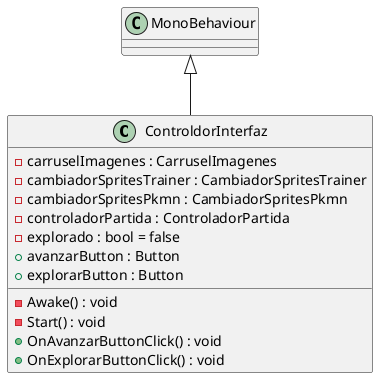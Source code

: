 @startuml
class ControldorInterfaz {
    - carruselImagenes : CarruselImagenes
    - cambiadorSpritesTrainer : CambiadorSpritesTrainer
    - cambiadorSpritesPkmn : CambiadorSpritesPkmn
    - controladorPartida : ControladorPartida
    - explorado : bool = false
    + avanzarButton : Button
    + explorarButton : Button
    - Awake() : void
    - Start() : void
    + OnAvanzarButtonClick() : void
    + OnExplorarButtonClick() : void
}
MonoBehaviour <|-- ControldorInterfaz
@enduml
